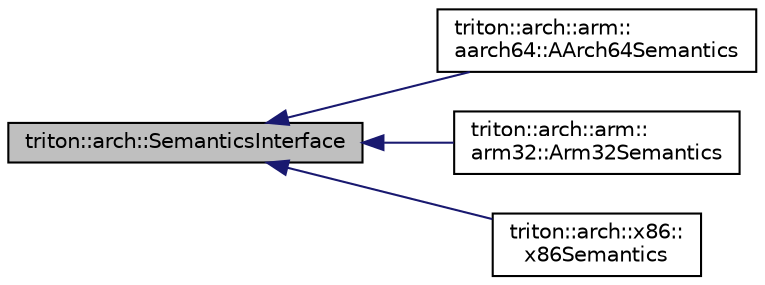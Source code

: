 digraph "triton::arch::SemanticsInterface"
{
  edge [fontname="Helvetica",fontsize="10",labelfontname="Helvetica",labelfontsize="10"];
  node [fontname="Helvetica",fontsize="10",shape=record];
  rankdir="LR";
  Node0 [label="triton::arch::SemanticsInterface",height=0.2,width=0.4,color="black", fillcolor="grey75", style="filled", fontcolor="black"];
  Node0 -> Node1 [dir="back",color="midnightblue",fontsize="10",style="solid",fontname="Helvetica"];
  Node1 [label="triton::arch::arm::\laarch64::AArch64Semantics",height=0.2,width=0.4,color="black", fillcolor="white", style="filled",URL="$classtriton_1_1arch_1_1arm_1_1aarch64_1_1AArch64Semantics.html",tooltip="The AArch64 ISA semantics. "];
  Node0 -> Node2 [dir="back",color="midnightblue",fontsize="10",style="solid",fontname="Helvetica"];
  Node2 [label="triton::arch::arm::\larm32::Arm32Semantics",height=0.2,width=0.4,color="black", fillcolor="white", style="filled",URL="$classtriton_1_1arch_1_1arm_1_1arm32_1_1Arm32Semantics.html",tooltip="The Arm32 ISA semantics. "];
  Node0 -> Node3 [dir="back",color="midnightblue",fontsize="10",style="solid",fontname="Helvetica"];
  Node3 [label="triton::arch::x86::\lx86Semantics",height=0.2,width=0.4,color="black", fillcolor="white", style="filled",URL="$classtriton_1_1arch_1_1x86_1_1x86Semantics.html",tooltip="The x86 ISA semantics. "];
}
